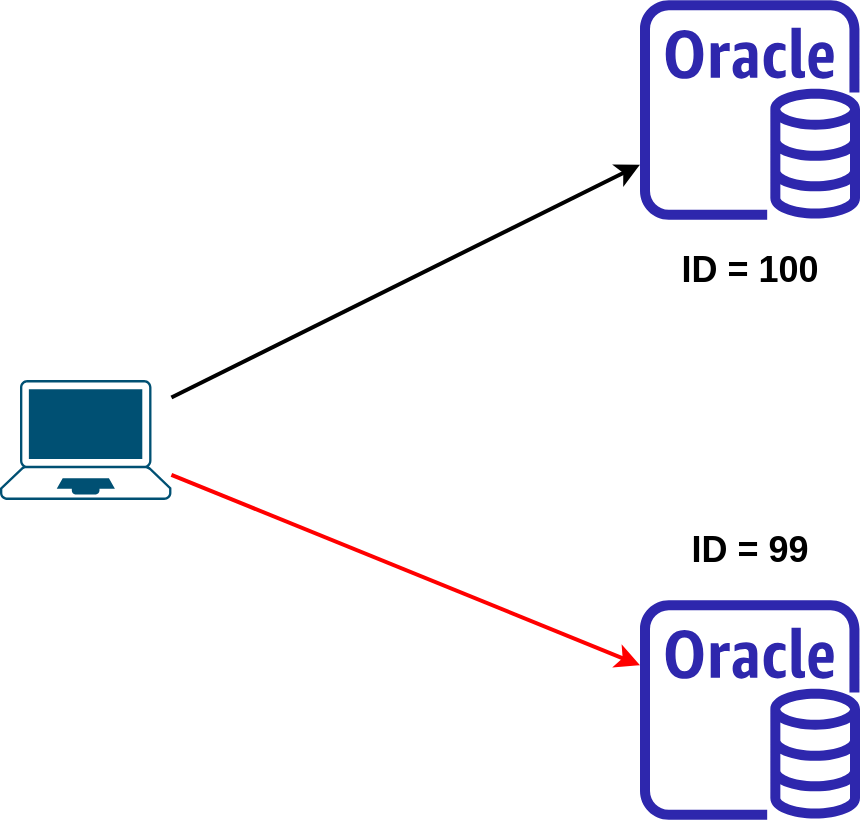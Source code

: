 <mxfile version="20.2.7" type="github">
  <diagram id="70FGtR-hVwxSD_UyAeuF" name="第 1 页">
    <mxGraphModel dx="714" dy="644" grid="1" gridSize="10" guides="1" tooltips="1" connect="1" arrows="1" fold="1" page="1" pageScale="1" pageWidth="827" pageHeight="1169" math="0" shadow="0">
      <root>
        <mxCell id="0" />
        <mxCell id="1" parent="0" />
        <mxCell id="4Wl0f51mf6vvJPTHk-oO-4" style="rounded=0;orthogonalLoop=1;jettySize=auto;html=1;strokeWidth=2;" edge="1" parent="1" source="4Wl0f51mf6vvJPTHk-oO-1" target="4Wl0f51mf6vvJPTHk-oO-2">
          <mxGeometry relative="1" as="geometry" />
        </mxCell>
        <mxCell id="4Wl0f51mf6vvJPTHk-oO-5" style="edgeStyle=none;rounded=0;orthogonalLoop=1;jettySize=auto;html=1;strokeWidth=2;strokeColor=#FF0000;" edge="1" parent="1" source="4Wl0f51mf6vvJPTHk-oO-1" target="4Wl0f51mf6vvJPTHk-oO-3">
          <mxGeometry relative="1" as="geometry" />
        </mxCell>
        <mxCell id="4Wl0f51mf6vvJPTHk-oO-1" value="" style="points=[[0.13,0.02,0],[0.5,0,0],[0.87,0.02,0],[0.885,0.4,0],[0.985,0.985,0],[0.5,1,0],[0.015,0.985,0],[0.115,0.4,0]];verticalLabelPosition=bottom;sketch=0;html=1;verticalAlign=top;aspect=fixed;align=center;pointerEvents=1;shape=mxgraph.cisco19.laptop;fillColor=#005073;strokeColor=none;" vertex="1" parent="1">
          <mxGeometry x="70" y="310" width="85.71" height="60" as="geometry" />
        </mxCell>
        <mxCell id="4Wl0f51mf6vvJPTHk-oO-2" value="" style="sketch=0;outlineConnect=0;fontColor=#232F3E;gradientColor=none;fillColor=#2E27AD;strokeColor=none;dashed=0;verticalLabelPosition=bottom;verticalAlign=top;align=center;html=1;fontSize=12;fontStyle=0;aspect=fixed;pointerEvents=1;shape=mxgraph.aws4.rds_oracle_instance;" vertex="1" parent="1">
          <mxGeometry x="390" y="120" width="110" height="110" as="geometry" />
        </mxCell>
        <mxCell id="4Wl0f51mf6vvJPTHk-oO-3" value="" style="sketch=0;outlineConnect=0;fontColor=#232F3E;gradientColor=none;fillColor=#2E27AD;strokeColor=none;dashed=0;verticalLabelPosition=bottom;verticalAlign=top;align=center;html=1;fontSize=12;fontStyle=0;aspect=fixed;pointerEvents=1;shape=mxgraph.aws4.rds_oracle_instance;" vertex="1" parent="1">
          <mxGeometry x="390" y="420" width="110" height="110" as="geometry" />
        </mxCell>
        <mxCell id="4Wl0f51mf6vvJPTHk-oO-6" value="&lt;b&gt;&lt;font style=&quot;font-size: 18px;&quot;&gt;ID = 100&lt;/font&gt;&lt;/b&gt;" style="text;html=1;strokeColor=none;fillColor=none;align=center;verticalAlign=middle;whiteSpace=wrap;rounded=0;" vertex="1" parent="1">
          <mxGeometry x="400" y="240" width="90" height="30" as="geometry" />
        </mxCell>
        <mxCell id="4Wl0f51mf6vvJPTHk-oO-7" value="&lt;b&gt;&lt;font style=&quot;font-size: 18px;&quot;&gt;ID = 99&lt;/font&gt;&lt;/b&gt;" style="text;html=1;strokeColor=none;fillColor=none;align=center;verticalAlign=middle;whiteSpace=wrap;rounded=0;" vertex="1" parent="1">
          <mxGeometry x="400" y="380" width="90" height="30" as="geometry" />
        </mxCell>
      </root>
    </mxGraphModel>
  </diagram>
</mxfile>
